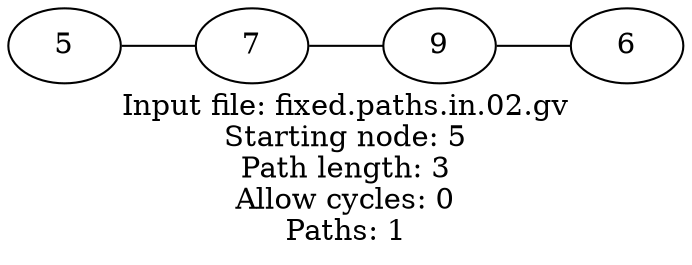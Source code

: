 graph fixed_length_paths
{
	label = "Input file: fixed.paths.in.02.gv\nStarting node: 5\nPath length: 3\nAllow cycles: 0\nPaths: 1" rankdir = LR

	"1" [label = "5"]
	"2" [label = "7"]
	"3" [label = "9"]
	"4" [label = "6"]

	"1"  --  "2"  --  "3"  --  "4"
}
